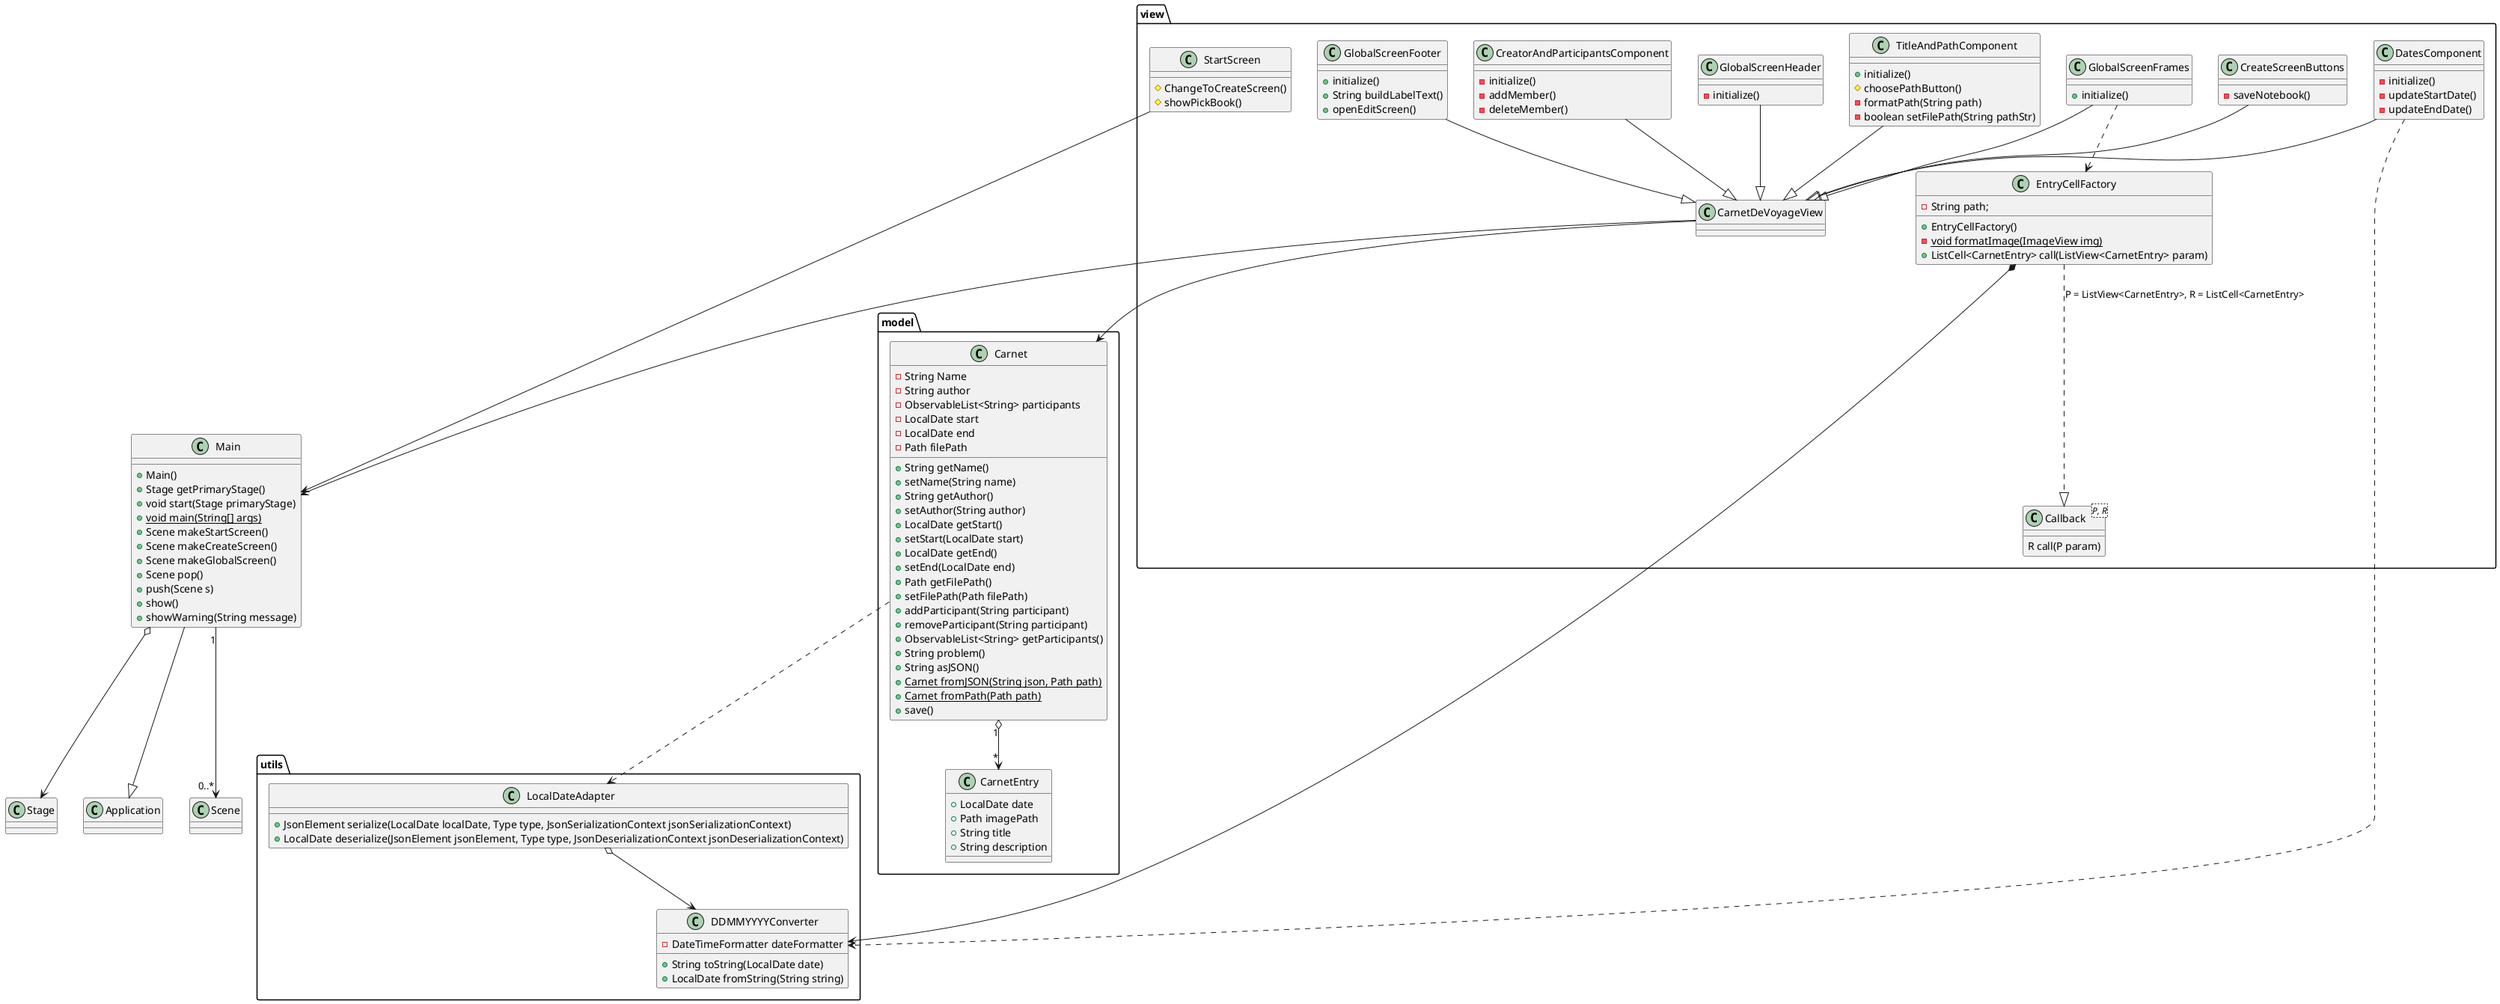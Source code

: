 @startuml
'https://plantuml.com/class-diagram

Main --|> Application
class Main {
    + Main()
    + Stage getPrimaryStage()
    + void start(Stage primaryStage)
    + {static} void main(String[] args)
    + Scene makeStartScreen()
    + Scene makeCreateScreen()
    + Scene makeGlobalScreen()
    + Scene pop()
    + push(Scene s)
    + show()
    + showWarning(String message)
}
Main "1" --> "0..*" Scene
Main o--> Stage

package model {
    class Carnet {
        - String Name
        - String author
        - ObservableList<String> participants
        - LocalDate start
        - LocalDate end
        - Path filePath
        + String getName()
        + setName(String name)
        + String getAuthor()
        + setAuthor(String author)
        + LocalDate getStart()
        + setStart(LocalDate start)
        + LocalDate getEnd()
        + setEnd(LocalDate end)
        + Path getFilePath()
        + setFilePath(Path filePath)
        + addParticipant(String participant)
        + removeParticipant(String participant)
        + ObservableList<String> getParticipants()
        + String problem()
        + String asJSON()
        + {static} Carnet fromJSON(String json, Path path)
        + {static} Carnet fromPath(Path path)
        + save()
    }
    Carnet "1" o--> "*" CarnetEntry
    
    class CarnetEntry {
        + LocalDate date
        + Path imagePath
        + String title
        + String description
    }

}
view.DatesComponent ..> utils.DDMMYYYYConverter
model.Carnet ..> utils.LocalDateAdapter
package utils {
    class DDMMYYYYConverter {
        - DateTimeFormatter dateFormatter
        + String toString(LocalDate date)
        + LocalDate fromString(String string)
    }
    LocalDateAdapter o--> DDMMYYYYConverter
    class LocalDateAdapter {
                + JsonElement serialize(LocalDate localDate, Type type, JsonSerializationContext jsonSerializationContext)
                + LocalDate deserialize(JsonElement jsonElement, Type type, JsonDeserializationContext jsonDeserializationContext)
    }

}

package view {
    class CarnetDeVoyageView {
    }
    CarnetDeVoyageView --> Main
    CarnetDeVoyageView --> Carnet

    class CreateScreenButtons {
        - saveNotebook()
    }
    CreateScreenButtons --|> CarnetDeVoyageView

    class CreatorAndParticipantsComponent {
        - initialize()
        - addMember()
        - deleteMember()
    }
    CreatorAndParticipantsComponent --|> CarnetDeVoyageView

    class DatesComponent {
        - initialize()
        - updateStartDate()
        - updateEndDate()
    }
    DatesComponent --|> CarnetDeVoyageView

    class TitleAndPathComponent {
        + initialize()
        # choosePathButton()
        - formatPath(String path)
        - boolean setFilePath(String pathStr)
    }
    TitleAndPathComponent --|> CarnetDeVoyageView

    class StartScreen {
        # ChangeToCreateScreen()
        # showPickBook()
    }
    StartScreen --> Main

    class GlobalScreenHeader {
        - initialize()
    }
    GlobalScreenHeader --|> CarnetDeVoyageView

    class GlobalScreenFrames {
        + initialize()
    }
    GlobalScreenFrames --|> CarnetDeVoyageView

    class "Callback<P, R>" as ListViewCallback {
        R call(P param)
    }
    EntryCellFactory ..|> ListViewCallback : "P = ListView<CarnetEntry>, R = ListCell<CarnetEntry>"
    class EntryCellFactory {

        -  String path;
        + EntryCellFactory()
        - {static} void formatImage(ImageView img)
        + ListCell<CarnetEntry> call(ListView<CarnetEntry> param)
       }

   EntryCellFactory *--> DDMMYYYYConverter
   GlobalScreenFrames ..> EntryCellFactory

    class GlobalScreenFooter {
        + initialize()
        + String buildLabelText()
        + openEditScreen()
    }
    GlobalScreenFooter --|> CarnetDeVoyageView
}

@enduml